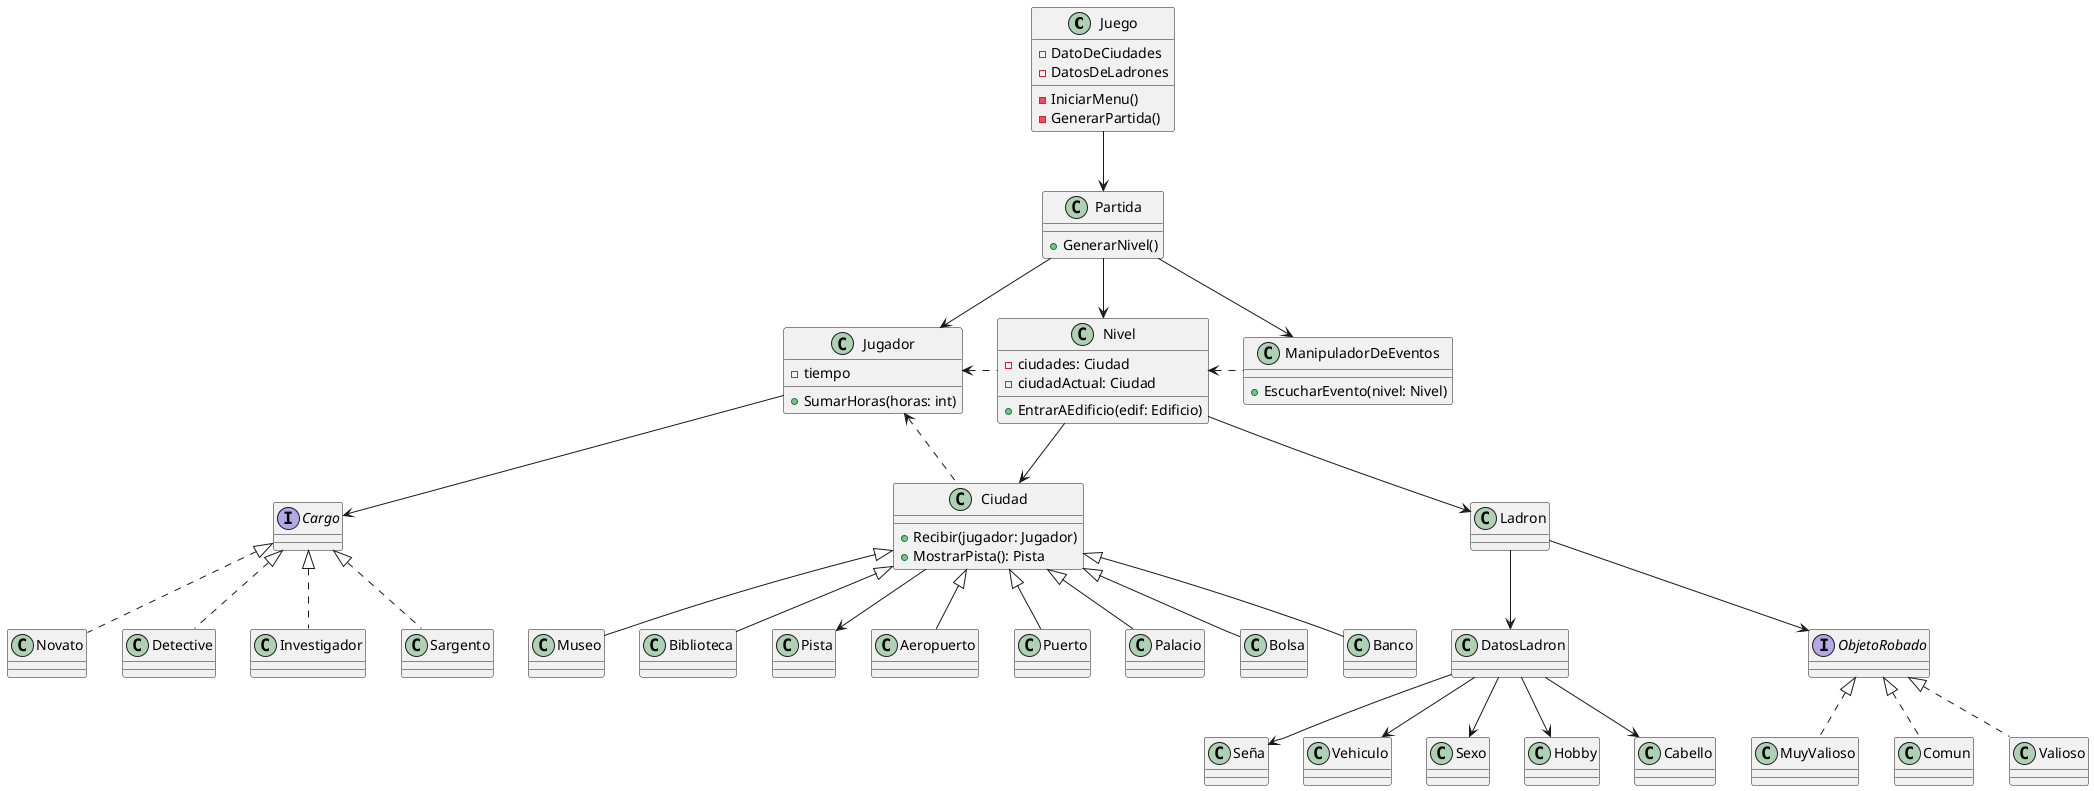 @startuml algoThief
class Juego {
- DatoDeCiudades
- DatosDeLadrones

- IniciarMenu()
- GenerarPartida()

}

class Partida {
' - jugador: Jugador
' - ladron: Ladron
    + GenerarNivel()
}

class Nivel {
- ciudades: Ciudad
- ciudadActual: Ciudad

+ EntrarAEdificio(edif: Edificio)
}

class ManipuladorDeEventos {
+ EscucharEvento(nivel: Nivel)
}

class Jugador {
    - tiempo
    + SumarHoras(horas: int)
}

class Ciudad {
    + Recibir(jugador: Jugador)
    + MostrarPista(): Pista
}

interface Cargo{}
class Novato{}
class Detective{}
class Investigador{}
class Sargento{}

class Pista{}

class Aeropuerto{}
class Puerto{}
class Palacio{}
class Bolsa{}
class Banco{}
class Museo{}

class Ladron{}
class DatosLadron{}
class Sexo{}

interface ObjetoRobado{}
class Comun{}
class Valioso{}
class MuyValioso{}

Jugador --> Cargo

Cargo <|.. Novato
Cargo <|.. Detective
Cargo <|.. Investigador
Cargo <|.. Sargento

Ciudad <|-- Aeropuerto
Ciudad <|-- Puerto
Ciudad <|-- Biblioteca
Ciudad <|-- Palacio
Ciudad <|-- Bolsa
Ciudad <|-- Banco
Ciudad <|-- Museo

Ladron --> DatosLadron
DatosLadron --> Sexo
DatosLadron --> Hobby
DatosLadron --> Cabello
DatosLadron --> Seña
DatosLadron --> Vehiculo

ObjetoRobado <|.. Comun
ObjetoRobado <|.. Valioso
ObjetoRobado <|.. MuyValioso

Juego --> Partida

Partida --> ManipuladorDeEventos
Partida --> Jugador
Partida --> Nivel

Nivel --> Ciudad
Nivel --> Ladron
Nivel <. ManipuladorDeEventos


Jugador <. Nivel
Jugador <. Ciudad

Ladron --> ObjetoRobado

Ciudad -->Pista

@enduml